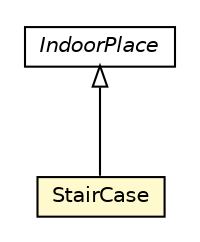 #!/usr/local/bin/dot
#
# Class diagram 
# Generated by UMLGraph version R5_6-24-gf6e263 (http://www.umlgraph.org/)
#

digraph G {
	edge [fontname="Helvetica",fontsize=10,labelfontname="Helvetica",labelfontsize=10];
	node [fontname="Helvetica",fontsize=10,shape=plaintext];
	nodesep=0.25;
	ranksep=0.5;
	// org.universAAL.ontology.location.indoor.IndoorPlace
	c7746573 [label=<<table title="org.universAAL.ontology.location.indoor.IndoorPlace" border="0" cellborder="1" cellspacing="0" cellpadding="2" port="p" href="./IndoorPlace.html">
		<tr><td><table border="0" cellspacing="0" cellpadding="1">
<tr><td align="center" balign="center"><font face="Helvetica-Oblique"> IndoorPlace </font></td></tr>
		</table></td></tr>
		</table>>, URL="./IndoorPlace.html", fontname="Helvetica", fontcolor="black", fontsize=10.0];
	// org.universAAL.ontology.location.indoor.StairCase
	c7746579 [label=<<table title="org.universAAL.ontology.location.indoor.StairCase" border="0" cellborder="1" cellspacing="0" cellpadding="2" port="p" bgcolor="lemonChiffon" href="./StairCase.html">
		<tr><td><table border="0" cellspacing="0" cellpadding="1">
<tr><td align="center" balign="center"> StairCase </td></tr>
		</table></td></tr>
		</table>>, URL="./StairCase.html", fontname="Helvetica", fontcolor="black", fontsize=10.0];
	//org.universAAL.ontology.location.indoor.StairCase extends org.universAAL.ontology.location.indoor.IndoorPlace
	c7746573:p -> c7746579:p [dir=back,arrowtail=empty];
}

